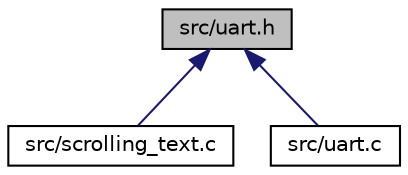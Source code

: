 digraph "src/uart.h"
{
  edge [fontname="Helvetica",fontsize="10",labelfontname="Helvetica",labelfontsize="10"];
  node [fontname="Helvetica",fontsize="10",shape=record];
  Node2 [label="src/uart.h",height=0.2,width=0.4,color="black", fillcolor="grey75", style="filled", fontcolor="black"];
  Node2 -> Node3 [dir="back",color="midnightblue",fontsize="10",style="solid",fontname="Helvetica"];
  Node3 [label="src/scrolling_text.c",height=0.2,width=0.4,color="black", fillcolor="white", style="filled",URL="$scrolling__text_8c.html",tooltip="initialization and system functions, inter "];
  Node2 -> Node4 [dir="back",color="midnightblue",fontsize="10",style="solid",fontname="Helvetica"];
  Node4 [label="src/uart.c",height=0.2,width=0.4,color="black", fillcolor="white", style="filled",URL="$uart_8c.html"];
}
